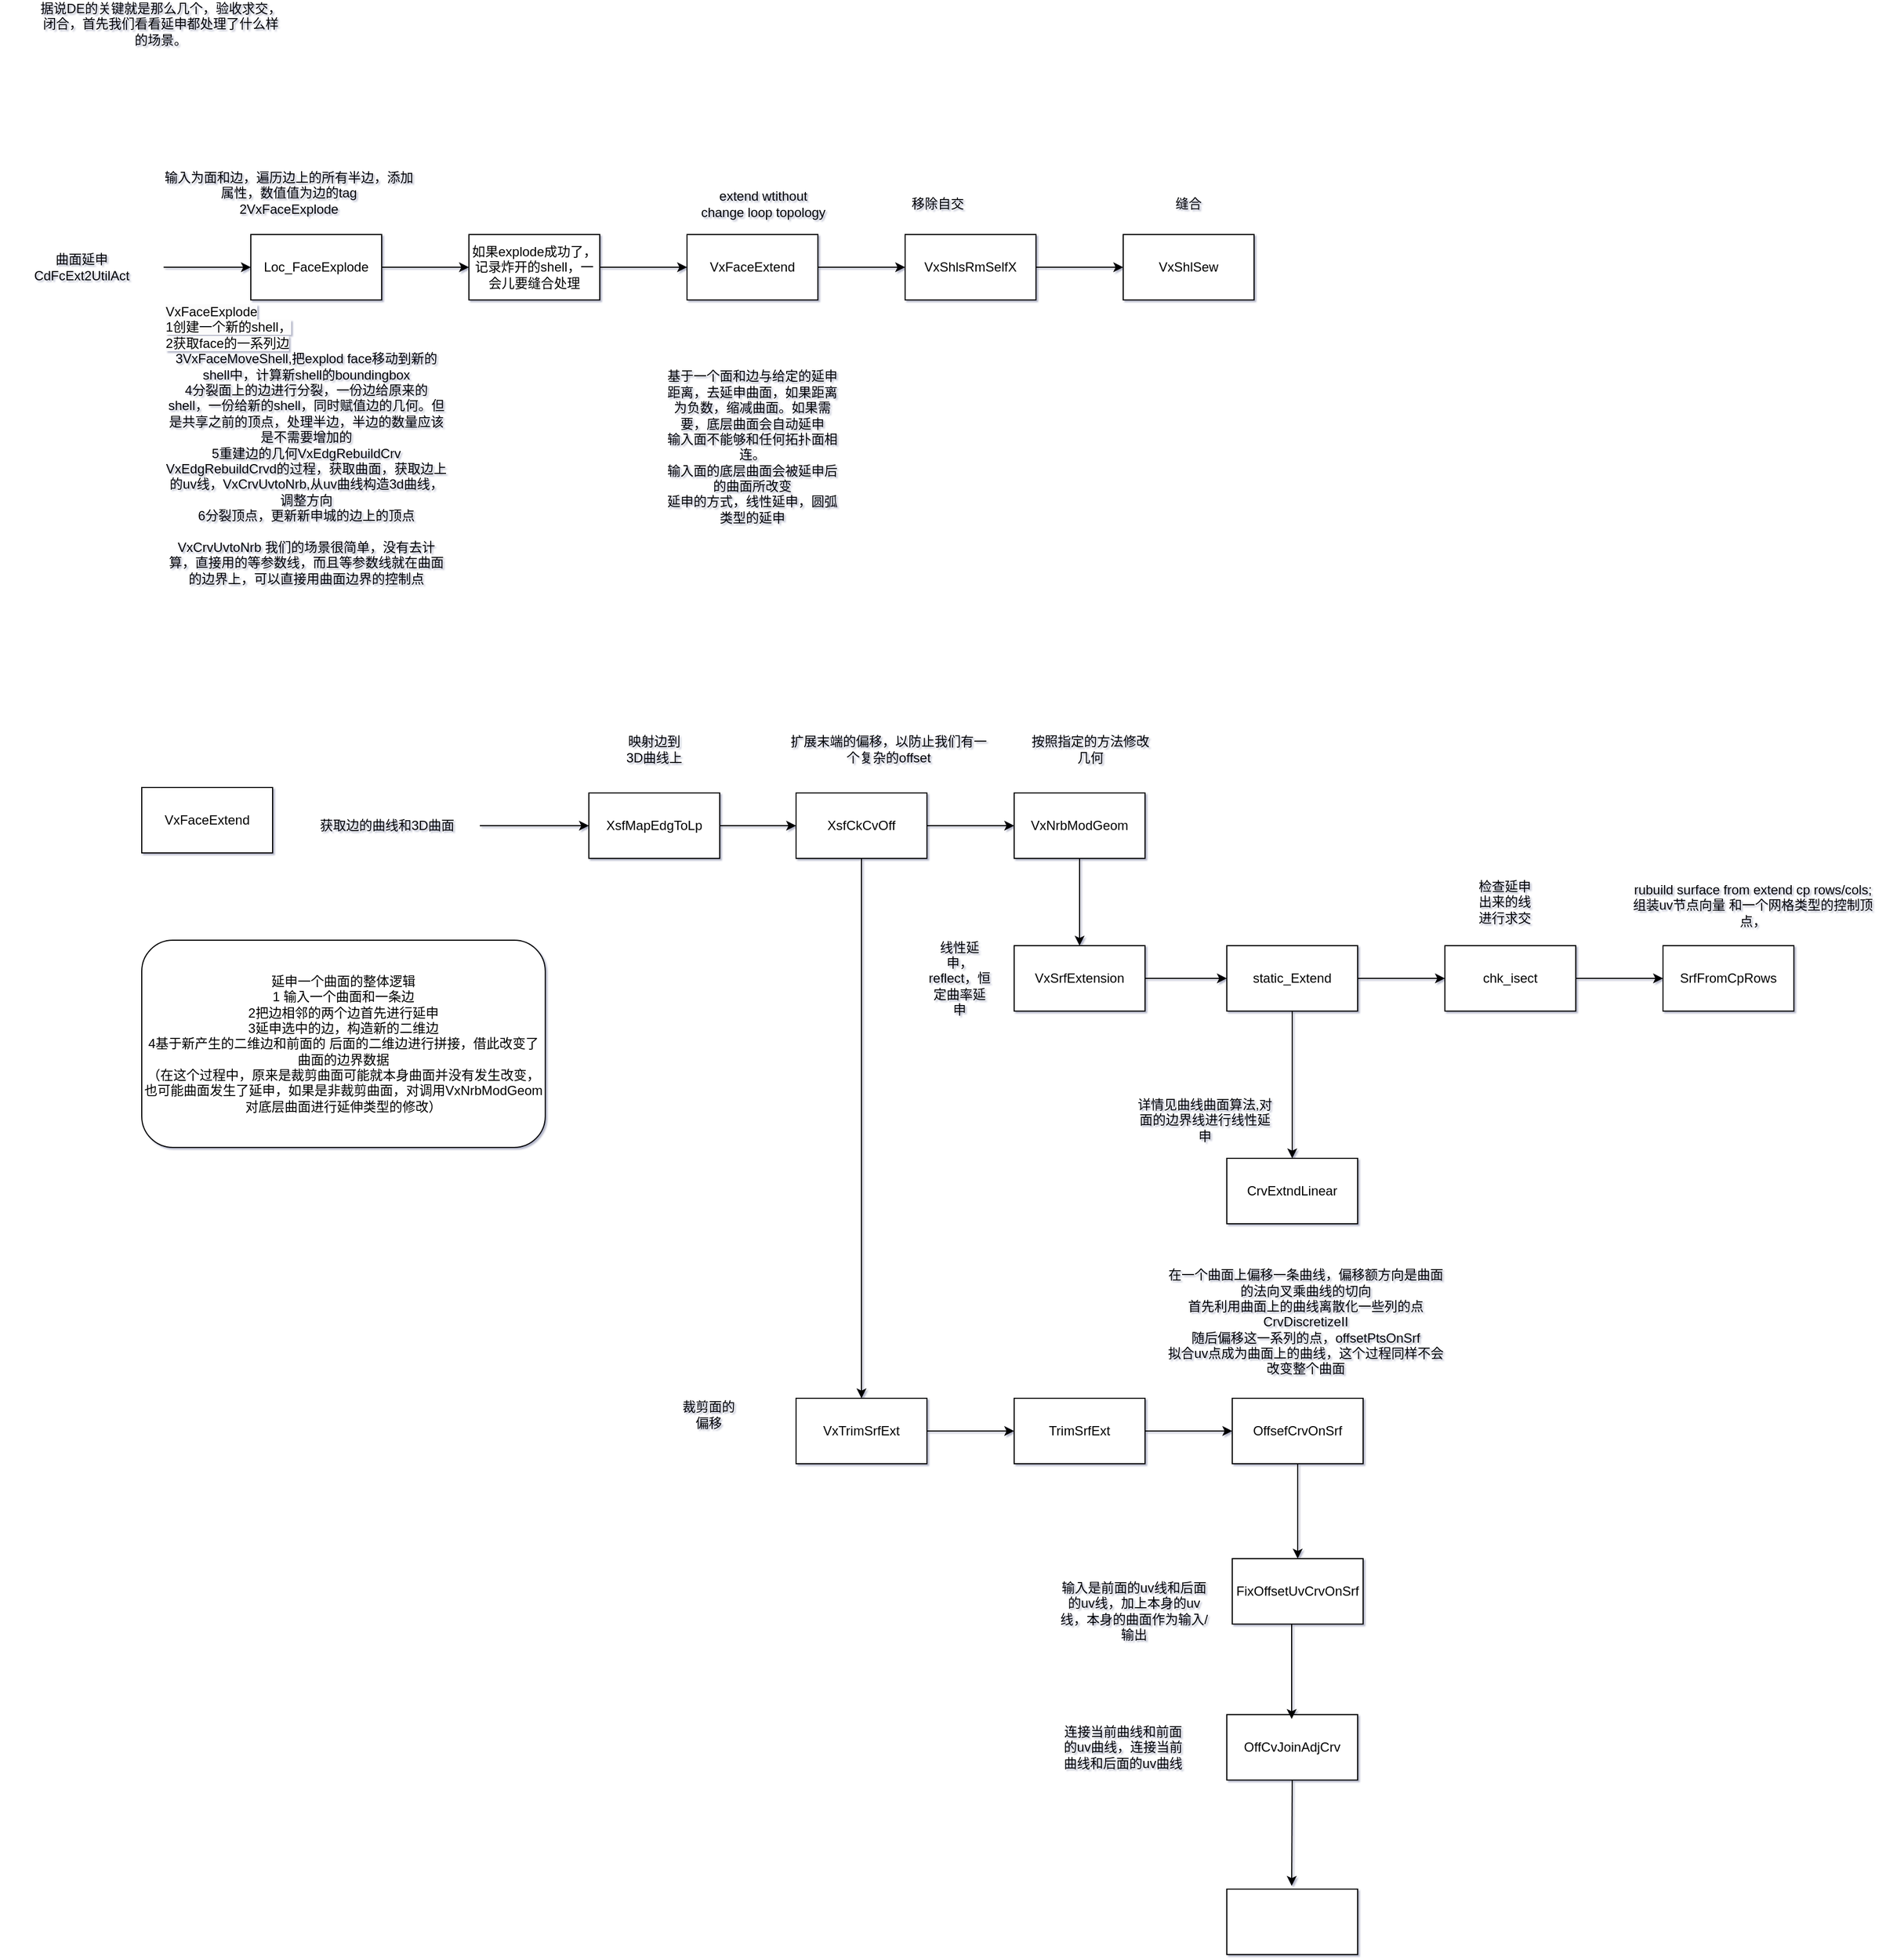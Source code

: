 <mxfile version="26.0.7">
  <diagram name="第 1 页" id="iBJ_GWcfPtX9u_OSnHqf">
    <mxGraphModel dx="1050" dy="-551" grid="1" gridSize="10" guides="1" tooltips="1" connect="1" arrows="0" fold="1" page="1" pageScale="1" pageWidth="827" pageHeight="1169" math="0" shadow="1">
      <root>
        <mxCell id="0" />
        <mxCell id="1" parent="0" />
        <mxCell id="nbjLwBA7dUhoJk3q8vDg-4" value="" style="edgeStyle=orthogonalEdgeStyle;rounded=0;orthogonalLoop=1;jettySize=auto;html=1;" parent="1" source="nbjLwBA7dUhoJk3q8vDg-1" target="nbjLwBA7dUhoJk3q8vDg-3" edge="1">
          <mxGeometry relative="1" as="geometry" />
        </mxCell>
        <mxCell id="nbjLwBA7dUhoJk3q8vDg-1" value="曲面延申&lt;div&gt;CdFcExt2UtilAct&lt;/div&gt;" style="text;html=1;align=center;verticalAlign=middle;whiteSpace=wrap;rounded=0;" parent="1" vertex="1">
          <mxGeometry x="370" y="2308" width="150" height="30" as="geometry" />
        </mxCell>
        <mxCell id="nbjLwBA7dUhoJk3q8vDg-2" value="据说DE的关键就是那么几个，验收求交，闭合，首先我们看看延申都处理了什么样的场景。" style="text;html=1;align=center;verticalAlign=middle;whiteSpace=wrap;rounded=0;" parent="1" vertex="1">
          <mxGeometry x="405" y="2085" width="225" height="30" as="geometry" />
        </mxCell>
        <mxCell id="nbjLwBA7dUhoJk3q8vDg-8" value="" style="edgeStyle=orthogonalEdgeStyle;rounded=0;orthogonalLoop=1;jettySize=auto;html=1;" parent="1" source="nbjLwBA7dUhoJk3q8vDg-3" target="nbjLwBA7dUhoJk3q8vDg-7" edge="1">
          <mxGeometry relative="1" as="geometry" />
        </mxCell>
        <mxCell id="nbjLwBA7dUhoJk3q8vDg-3" value="Loc_FaceExplode" style="whiteSpace=wrap;html=1;" parent="1" vertex="1">
          <mxGeometry x="600" y="2293" width="120" height="60" as="geometry" />
        </mxCell>
        <mxCell id="nbjLwBA7dUhoJk3q8vDg-5" value="输入为面和边，遍历边上的所有半边，添加属性，数值值为边的tag&lt;div&gt;2VxFaceExplode&lt;/div&gt;" style="text;html=1;align=center;verticalAlign=middle;whiteSpace=wrap;rounded=0;" parent="1" vertex="1">
          <mxGeometry x="520" y="2240" width="230" height="30" as="geometry" />
        </mxCell>
        <mxCell id="nbjLwBA7dUhoJk3q8vDg-6" value="&lt;span style=&quot;color: rgb(0, 0, 0); font-family: Helvetica; font-size: 12px; font-style: normal; font-variant-ligatures: normal; font-variant-caps: normal; font-weight: 400; letter-spacing: normal; orphans: 2; text-align: center; text-indent: 0px; text-transform: none; widows: 2; word-spacing: 0px; -webkit-text-stroke-width: 0px; white-space: normal; background-color: rgb(251, 251, 251); text-decoration-thickness: initial; text-decoration-style: initial; text-decoration-color: initial; float: none; display: inline !important;&quot;&gt;VxFaceExplode&lt;/span&gt;&lt;div&gt;&lt;span style=&quot;color: rgb(0, 0, 0); font-family: Helvetica; font-size: 12px; font-style: normal; font-variant-ligatures: normal; font-variant-caps: normal; font-weight: 400; letter-spacing: normal; orphans: 2; text-align: center; text-indent: 0px; text-transform: none; widows: 2; word-spacing: 0px; -webkit-text-stroke-width: 0px; white-space: normal; background-color: rgb(251, 251, 251); text-decoration-thickness: initial; text-decoration-style: initial; text-decoration-color: initial; float: none; display: inline !important;&quot;&gt;1创建一个新的shell，&lt;/span&gt;&lt;/div&gt;&lt;div&gt;&lt;span style=&quot;color: rgb(0, 0, 0); font-family: Helvetica; font-size: 12px; font-style: normal; font-variant-ligatures: normal; font-variant-caps: normal; font-weight: 400; letter-spacing: normal; orphans: 2; text-align: center; text-indent: 0px; text-transform: none; widows: 2; word-spacing: 0px; -webkit-text-stroke-width: 0px; white-space: normal; background-color: rgb(251, 251, 251); text-decoration-thickness: initial; text-decoration-style: initial; text-decoration-color: initial; float: none; display: inline !important;&quot;&gt;2获取face的一系列边&lt;/span&gt;&lt;/div&gt;&lt;div style=&quot;text-align: center;&quot;&gt;3VxFaceMoveShell,把explod face移动到新的shell中，计算新shell的boundingbox&lt;/div&gt;&lt;div style=&quot;text-align: center;&quot;&gt;4分裂面上的边进行分裂，一份边给原来的shell，一份给新的shell，同时赋值边的几何。但是共享之前的顶点，处理半边，半边的数量应该是不需要增加的&lt;/div&gt;&lt;div style=&quot;text-align: center;&quot;&gt;5重建边的几何VxEdgRebuildCrv&lt;/div&gt;&lt;div style=&quot;text-align: center;&quot;&gt;VxEdgRebuildCrvd的过程，获取曲面，获取边上的uv线，VxCrvUvtoNrb,从uv曲线构造3d曲线，调整方向&lt;/div&gt;&lt;div style=&quot;text-align: center;&quot;&gt;6分裂顶点，更新新申城的边上的顶点&lt;/div&gt;&lt;div style=&quot;text-align: center;&quot;&gt;&lt;br&gt;&lt;/div&gt;&lt;div style=&quot;text-align: center;&quot;&gt;VxCrvUvtoNrb 我们的场景很简单，没有去计算，直接用的等参数线，而且等参数线就在曲面的边界上，可以直接用曲面边界的控制点&lt;/div&gt;" style="text;whiteSpace=wrap;html=1;" parent="1" vertex="1">
          <mxGeometry x="520" y="2350" width="260" height="260" as="geometry" />
        </mxCell>
        <mxCell id="nbjLwBA7dUhoJk3q8vDg-10" value="" style="edgeStyle=orthogonalEdgeStyle;rounded=0;orthogonalLoop=1;jettySize=auto;html=1;" parent="1" source="nbjLwBA7dUhoJk3q8vDg-7" target="nbjLwBA7dUhoJk3q8vDg-9" edge="1">
          <mxGeometry relative="1" as="geometry" />
        </mxCell>
        <mxCell id="nbjLwBA7dUhoJk3q8vDg-7" value="如果explode成功了，记录炸开的shell，一会儿要缝合处理" style="whiteSpace=wrap;html=1;" parent="1" vertex="1">
          <mxGeometry x="800" y="2293" width="120" height="60" as="geometry" />
        </mxCell>
        <mxCell id="nbjLwBA7dUhoJk3q8vDg-14" value="" style="edgeStyle=orthogonalEdgeStyle;rounded=0;orthogonalLoop=1;jettySize=auto;html=1;" parent="1" source="nbjLwBA7dUhoJk3q8vDg-9" target="nbjLwBA7dUhoJk3q8vDg-13" edge="1">
          <mxGeometry relative="1" as="geometry" />
        </mxCell>
        <mxCell id="nbjLwBA7dUhoJk3q8vDg-9" value="VxFaceExtend" style="whiteSpace=wrap;html=1;" parent="1" vertex="1">
          <mxGeometry x="1000" y="2293" width="120" height="60" as="geometry" />
        </mxCell>
        <mxCell id="nbjLwBA7dUhoJk3q8vDg-11" value="extend wtithout change loop topology" style="text;html=1;align=center;verticalAlign=middle;whiteSpace=wrap;rounded=0;" parent="1" vertex="1">
          <mxGeometry x="1010" y="2250" width="120" height="30" as="geometry" />
        </mxCell>
        <mxCell id="nbjLwBA7dUhoJk3q8vDg-12" value="基于一个面和边与给定的延申距离，去延申曲面，如果距离为负数，缩减曲面。如果需要，底层曲面会自动延申&lt;div&gt;输入面不能够和任何拓扑面相连。&lt;/div&gt;&lt;div&gt;输入面的底层曲面会被延申后的曲面所改变&lt;/div&gt;&lt;div&gt;延申的方式，线性延申，圆弧类型的延申&lt;/div&gt;&lt;div&gt;&lt;br&gt;&lt;/div&gt;" style="text;html=1;align=center;verticalAlign=middle;whiteSpace=wrap;rounded=0;" parent="1" vertex="1">
          <mxGeometry x="980" y="2420" width="160" height="150" as="geometry" />
        </mxCell>
        <mxCell id="nbjLwBA7dUhoJk3q8vDg-17" value="" style="edgeStyle=orthogonalEdgeStyle;rounded=0;orthogonalLoop=1;jettySize=auto;html=1;" parent="1" source="nbjLwBA7dUhoJk3q8vDg-13" target="nbjLwBA7dUhoJk3q8vDg-16" edge="1">
          <mxGeometry relative="1" as="geometry" />
        </mxCell>
        <mxCell id="nbjLwBA7dUhoJk3q8vDg-13" value="VxShlsRmSelfX" style="whiteSpace=wrap;html=1;" parent="1" vertex="1">
          <mxGeometry x="1200" y="2293" width="120" height="60" as="geometry" />
        </mxCell>
        <mxCell id="nbjLwBA7dUhoJk3q8vDg-15" value="移除自交" style="text;html=1;align=center;verticalAlign=middle;whiteSpace=wrap;rounded=0;" parent="1" vertex="1">
          <mxGeometry x="1200" y="2250" width="60" height="30" as="geometry" />
        </mxCell>
        <mxCell id="nbjLwBA7dUhoJk3q8vDg-16" value="VxShlSew" style="whiteSpace=wrap;html=1;" parent="1" vertex="1">
          <mxGeometry x="1400" y="2293" width="120" height="60" as="geometry" />
        </mxCell>
        <mxCell id="nbjLwBA7dUhoJk3q8vDg-18" value="缝合" style="text;html=1;align=center;verticalAlign=middle;whiteSpace=wrap;rounded=0;" parent="1" vertex="1">
          <mxGeometry x="1430" y="2250" width="60" height="30" as="geometry" />
        </mxCell>
        <mxCell id="nbjLwBA7dUhoJk3q8vDg-20" value="VxFaceExtend" style="whiteSpace=wrap;html=1;" parent="1" vertex="1">
          <mxGeometry x="500" y="2800" width="120" height="60" as="geometry" />
        </mxCell>
        <mxCell id="-lYj1cfxTr9GNKMIAqKV-6" value="" style="edgeStyle=orthogonalEdgeStyle;rounded=0;orthogonalLoop=1;jettySize=auto;html=1;" parent="1" source="nbjLwBA7dUhoJk3q8vDg-21" target="-lYj1cfxTr9GNKMIAqKV-1" edge="1">
          <mxGeometry relative="1" as="geometry" />
        </mxCell>
        <mxCell id="nbjLwBA7dUhoJk3q8vDg-21" value="获取边的曲线和3D曲面" style="text;html=1;align=center;verticalAlign=middle;whiteSpace=wrap;rounded=0;" parent="1" vertex="1">
          <mxGeometry x="640" y="2820" width="170" height="30" as="geometry" />
        </mxCell>
        <mxCell id="-lYj1cfxTr9GNKMIAqKV-5" value="" style="edgeStyle=orthogonalEdgeStyle;rounded=0;orthogonalLoop=1;jettySize=auto;html=1;" parent="1" source="-lYj1cfxTr9GNKMIAqKV-1" target="-lYj1cfxTr9GNKMIAqKV-4" edge="1">
          <mxGeometry relative="1" as="geometry" />
        </mxCell>
        <mxCell id="-lYj1cfxTr9GNKMIAqKV-1" value="XsfMapEdgToLp" style="rounded=0;whiteSpace=wrap;html=1;" parent="1" vertex="1">
          <mxGeometry x="910" y="2805" width="120" height="60" as="geometry" />
        </mxCell>
        <mxCell id="-lYj1cfxTr9GNKMIAqKV-2" value="映射边到3D曲线上" style="text;html=1;align=center;verticalAlign=middle;whiteSpace=wrap;rounded=0;" parent="1" vertex="1">
          <mxGeometry x="940" y="2750" width="60" height="30" as="geometry" />
        </mxCell>
        <mxCell id="-lYj1cfxTr9GNKMIAqKV-9" value="" style="edgeStyle=orthogonalEdgeStyle;rounded=0;orthogonalLoop=1;jettySize=auto;html=1;" parent="1" source="-lYj1cfxTr9GNKMIAqKV-4" target="-lYj1cfxTr9GNKMIAqKV-8" edge="1">
          <mxGeometry relative="1" as="geometry" />
        </mxCell>
        <mxCell id="xINYjTZKAQnYL_M6PF1w-14" value="" style="edgeStyle=orthogonalEdgeStyle;rounded=0;orthogonalLoop=1;jettySize=auto;html=1;" parent="1" source="-lYj1cfxTr9GNKMIAqKV-4" target="xINYjTZKAQnYL_M6PF1w-13" edge="1">
          <mxGeometry relative="1" as="geometry" />
        </mxCell>
        <mxCell id="-lYj1cfxTr9GNKMIAqKV-4" value="XsfCkCvOff" style="rounded=0;whiteSpace=wrap;html=1;" parent="1" vertex="1">
          <mxGeometry x="1100" y="2805" width="120" height="60" as="geometry" />
        </mxCell>
        <mxCell id="-lYj1cfxTr9GNKMIAqKV-7" value="扩展末端的偏移，以防止我们有一个复杂的offset" style="text;html=1;align=center;verticalAlign=middle;whiteSpace=wrap;rounded=0;" parent="1" vertex="1">
          <mxGeometry x="1090" y="2750" width="190" height="30" as="geometry" />
        </mxCell>
        <mxCell id="-lYj1cfxTr9GNKMIAqKV-13" value="" style="edgeStyle=orthogonalEdgeStyle;rounded=0;orthogonalLoop=1;jettySize=auto;html=1;" parent="1" source="-lYj1cfxTr9GNKMIAqKV-8" target="-lYj1cfxTr9GNKMIAqKV-12" edge="1">
          <mxGeometry relative="1" as="geometry" />
        </mxCell>
        <mxCell id="-lYj1cfxTr9GNKMIAqKV-8" value="VxNrbModGeom" style="whiteSpace=wrap;html=1;rounded=0;" parent="1" vertex="1">
          <mxGeometry x="1300" y="2805" width="120" height="60" as="geometry" />
        </mxCell>
        <mxCell id="-lYj1cfxTr9GNKMIAqKV-10" value="按照指定的方法修改几何" style="text;html=1;align=center;verticalAlign=middle;whiteSpace=wrap;rounded=0;" parent="1" vertex="1">
          <mxGeometry x="1310" y="2750" width="120" height="30" as="geometry" />
        </mxCell>
        <mxCell id="-lYj1cfxTr9GNKMIAqKV-16" value="" style="edgeStyle=orthogonalEdgeStyle;rounded=0;orthogonalLoop=1;jettySize=auto;html=1;" parent="1" source="-lYj1cfxTr9GNKMIAqKV-12" target="-lYj1cfxTr9GNKMIAqKV-15" edge="1">
          <mxGeometry relative="1" as="geometry" />
        </mxCell>
        <mxCell id="-lYj1cfxTr9GNKMIAqKV-12" value="VxSrfExtension" style="rounded=0;whiteSpace=wrap;html=1;" parent="1" vertex="1">
          <mxGeometry x="1300" y="2945" width="120" height="60" as="geometry" />
        </mxCell>
        <mxCell id="-lYj1cfxTr9GNKMIAqKV-14" value="线性延申，reflect，恒定曲率延申" style="text;html=1;align=center;verticalAlign=middle;whiteSpace=wrap;rounded=0;" parent="1" vertex="1">
          <mxGeometry x="1220" y="2960" width="60" height="30" as="geometry" />
        </mxCell>
        <mxCell id="xINYjTZKAQnYL_M6PF1w-2" value="" style="edgeStyle=orthogonalEdgeStyle;rounded=0;orthogonalLoop=1;jettySize=auto;html=1;" parent="1" source="-lYj1cfxTr9GNKMIAqKV-15" target="xINYjTZKAQnYL_M6PF1w-1" edge="1">
          <mxGeometry relative="1" as="geometry" />
        </mxCell>
        <mxCell id="xINYjTZKAQnYL_M6PF1w-8" value="" style="edgeStyle=orthogonalEdgeStyle;rounded=0;orthogonalLoop=1;jettySize=auto;html=1;" parent="1" source="-lYj1cfxTr9GNKMIAqKV-15" target="xINYjTZKAQnYL_M6PF1w-7" edge="1">
          <mxGeometry relative="1" as="geometry" />
        </mxCell>
        <mxCell id="-lYj1cfxTr9GNKMIAqKV-15" value="static_Extend" style="rounded=0;whiteSpace=wrap;html=1;" parent="1" vertex="1">
          <mxGeometry x="1495" y="2945" width="120" height="60" as="geometry" />
        </mxCell>
        <mxCell id="xINYjTZKAQnYL_M6PF1w-1" value="CrvExtndLinear" style="whiteSpace=wrap;html=1;rounded=0;" parent="1" vertex="1">
          <mxGeometry x="1495" y="3140" width="120" height="60" as="geometry" />
        </mxCell>
        <mxCell id="xINYjTZKAQnYL_M6PF1w-3" value="详情见曲线曲面算法,对面的边界线进行线性延申" style="text;html=1;align=center;verticalAlign=middle;whiteSpace=wrap;rounded=0;" parent="1" vertex="1">
          <mxGeometry x="1410" y="3090" width="130" height="30" as="geometry" />
        </mxCell>
        <mxCell id="xINYjTZKAQnYL_M6PF1w-11" value="" style="edgeStyle=orthogonalEdgeStyle;rounded=0;orthogonalLoop=1;jettySize=auto;html=1;" parent="1" source="xINYjTZKAQnYL_M6PF1w-7" target="xINYjTZKAQnYL_M6PF1w-10" edge="1">
          <mxGeometry relative="1" as="geometry" />
        </mxCell>
        <mxCell id="xINYjTZKAQnYL_M6PF1w-7" value="chk_isect" style="whiteSpace=wrap;html=1;rounded=0;" parent="1" vertex="1">
          <mxGeometry x="1695" y="2945" width="120" height="60" as="geometry" />
        </mxCell>
        <mxCell id="xINYjTZKAQnYL_M6PF1w-9" value="检查延申出来的线进行求交" style="text;html=1;align=center;verticalAlign=middle;whiteSpace=wrap;rounded=0;" parent="1" vertex="1">
          <mxGeometry x="1720" y="2890" width="60" height="30" as="geometry" />
        </mxCell>
        <mxCell id="xINYjTZKAQnYL_M6PF1w-10" value="SrfFromCpRows" style="whiteSpace=wrap;html=1;rounded=0;" parent="1" vertex="1">
          <mxGeometry x="1895" y="2945" width="120" height="60" as="geometry" />
        </mxCell>
        <mxCell id="xINYjTZKAQnYL_M6PF1w-12" value="rubuild surface from extend cp rows/cols;&lt;div&gt;组装uv节点向量 和一个网格类型的控制顶点，&lt;/div&gt;" style="text;html=1;align=center;verticalAlign=middle;whiteSpace=wrap;rounded=0;" parent="1" vertex="1">
          <mxGeometry x="1860" y="2893" width="235" height="30" as="geometry" />
        </mxCell>
        <mxCell id="xINYjTZKAQnYL_M6PF1w-17" value="" style="edgeStyle=orthogonalEdgeStyle;rounded=0;orthogonalLoop=1;jettySize=auto;html=1;" parent="1" source="xINYjTZKAQnYL_M6PF1w-13" target="xINYjTZKAQnYL_M6PF1w-16" edge="1">
          <mxGeometry relative="1" as="geometry" />
        </mxCell>
        <mxCell id="xINYjTZKAQnYL_M6PF1w-13" value="VxTrimSrfExt" style="rounded=0;whiteSpace=wrap;html=1;" parent="1" vertex="1">
          <mxGeometry x="1100" y="3360" width="120" height="60" as="geometry" />
        </mxCell>
        <mxCell id="xINYjTZKAQnYL_M6PF1w-15" value="裁剪面的偏移" style="text;html=1;align=center;verticalAlign=middle;whiteSpace=wrap;rounded=0;" parent="1" vertex="1">
          <mxGeometry x="990" y="3360" width="60" height="30" as="geometry" />
        </mxCell>
        <mxCell id="xINYjTZKAQnYL_M6PF1w-19" value="" style="edgeStyle=orthogonalEdgeStyle;rounded=0;orthogonalLoop=1;jettySize=auto;html=1;" parent="1" source="xINYjTZKAQnYL_M6PF1w-16" target="xINYjTZKAQnYL_M6PF1w-18" edge="1">
          <mxGeometry relative="1" as="geometry" />
        </mxCell>
        <mxCell id="xINYjTZKAQnYL_M6PF1w-16" value="TrimSrfExt" style="whiteSpace=wrap;html=1;rounded=0;" parent="1" vertex="1">
          <mxGeometry x="1300" y="3360" width="120" height="60" as="geometry" />
        </mxCell>
        <mxCell id="xINYjTZKAQnYL_M6PF1w-18" value="OffsefCrvOnSrf" style="whiteSpace=wrap;html=1;rounded=0;" parent="1" vertex="1">
          <mxGeometry x="1500" y="3360" width="120" height="60" as="geometry" />
        </mxCell>
        <mxCell id="xINYjTZKAQnYL_M6PF1w-20" value="在一个曲面上偏移一条曲线，偏移额方向是曲面的法向叉乘曲线的切向&lt;div&gt;首先利用曲面上的曲线离散化一些列的点CrvDiscretizeII&lt;/div&gt;&lt;div&gt;随后偏移这一系列的点，offsetPtsOnSrf&lt;/div&gt;&lt;div&gt;拟合uv点成为曲面上的曲线，这个过程同样不会改变整个曲面&lt;/div&gt;" style="text;html=1;align=center;verticalAlign=middle;whiteSpace=wrap;rounded=0;" parent="1" vertex="1">
          <mxGeometry x="1440" y="3240" width="255" height="100" as="geometry" />
        </mxCell>
        <mxCell id="xINYjTZKAQnYL_M6PF1w-23" value="" style="endArrow=classic;html=1;rounded=0;entryX=0.5;entryY=0;entryDx=0;entryDy=0;" parent="1" target="xINYjTZKAQnYL_M6PF1w-24" edge="1">
          <mxGeometry width="50" height="50" relative="1" as="geometry">
            <mxPoint x="1560" y="3420" as="sourcePoint" />
            <mxPoint x="1550" y="3500" as="targetPoint" />
          </mxGeometry>
        </mxCell>
        <mxCell id="xINYjTZKAQnYL_M6PF1w-24" value="FixOffsetUvCrvOnSrf" style="rounded=0;whiteSpace=wrap;html=1;" parent="1" vertex="1">
          <mxGeometry x="1500" y="3507" width="120" height="60" as="geometry" />
        </mxCell>
        <mxCell id="xINYjTZKAQnYL_M6PF1w-25" value="输入是前面的uv线和后面的uv线，加上本身的uv线，本身的曲面作为输入/输出" style="text;html=1;align=center;verticalAlign=middle;whiteSpace=wrap;rounded=0;" parent="1" vertex="1">
          <mxGeometry x="1340" y="3530" width="140" height="50" as="geometry" />
        </mxCell>
        <mxCell id="xINYjTZKAQnYL_M6PF1w-26" value="OffCvJoinAdjCrv" style="rounded=0;whiteSpace=wrap;html=1;" parent="1" vertex="1">
          <mxGeometry x="1495" y="3650" width="120" height="60" as="geometry" />
        </mxCell>
        <mxCell id="xINYjTZKAQnYL_M6PF1w-28" value="" style="rounded=0;whiteSpace=wrap;html=1;" parent="1" vertex="1">
          <mxGeometry x="1495" y="3810" width="120" height="60" as="geometry" />
        </mxCell>
        <mxCell id="xINYjTZKAQnYL_M6PF1w-29" value="" style="endArrow=classic;html=1;rounded=0;entryX=0.5;entryY=0;entryDx=0;entryDy=0;" parent="1" edge="1">
          <mxGeometry width="50" height="50" relative="1" as="geometry">
            <mxPoint x="1554.5" y="3567" as="sourcePoint" />
            <mxPoint x="1554.5" y="3654" as="targetPoint" />
          </mxGeometry>
        </mxCell>
        <mxCell id="xINYjTZKAQnYL_M6PF1w-31" value="" style="endArrow=classic;html=1;rounded=0;entryX=0.5;entryY=0;entryDx=0;entryDy=0;exitX=0.5;exitY=1;exitDx=0;exitDy=0;" parent="1" source="xINYjTZKAQnYL_M6PF1w-26" edge="1">
          <mxGeometry width="50" height="50" relative="1" as="geometry">
            <mxPoint x="1554.5" y="3720" as="sourcePoint" />
            <mxPoint x="1554.5" y="3807" as="targetPoint" />
          </mxGeometry>
        </mxCell>
        <mxCell id="xINYjTZKAQnYL_M6PF1w-32" value="连接当前曲线和前面的uv曲线，连接当前曲线和后面的uv曲线" style="text;html=1;align=center;verticalAlign=middle;whiteSpace=wrap;rounded=0;" parent="1" vertex="1">
          <mxGeometry x="1340" y="3665" width="120" height="30" as="geometry" />
        </mxCell>
        <mxCell id="xINYjTZKAQnYL_M6PF1w-33" value="延申一个曲面的整体逻辑&lt;div&gt;1 输入一个曲面和一条边&lt;/div&gt;&lt;div&gt;2把边相邻的两个边首先进行延申&lt;/div&gt;&lt;div&gt;3延申选中的边，构造新的二维边&lt;/div&gt;&lt;div&gt;4基于新产生的二维边和前面的 后面的二维边进行拼接，借此改变了曲面的边界数据&lt;/div&gt;&lt;div&gt;（在这个过程中，原来是裁剪曲面可能就本身曲面并没有发生改变，也可能曲面发生了延申，如果是非裁剪曲面，对调用VxNrbModGeom 对底层曲面进行延伸类型的修改）&lt;/div&gt;" style="rounded=1;whiteSpace=wrap;html=1;" parent="1" vertex="1">
          <mxGeometry x="500" y="2940" width="370" height="190" as="geometry" />
        </mxCell>
      </root>
    </mxGraphModel>
  </diagram>
</mxfile>
